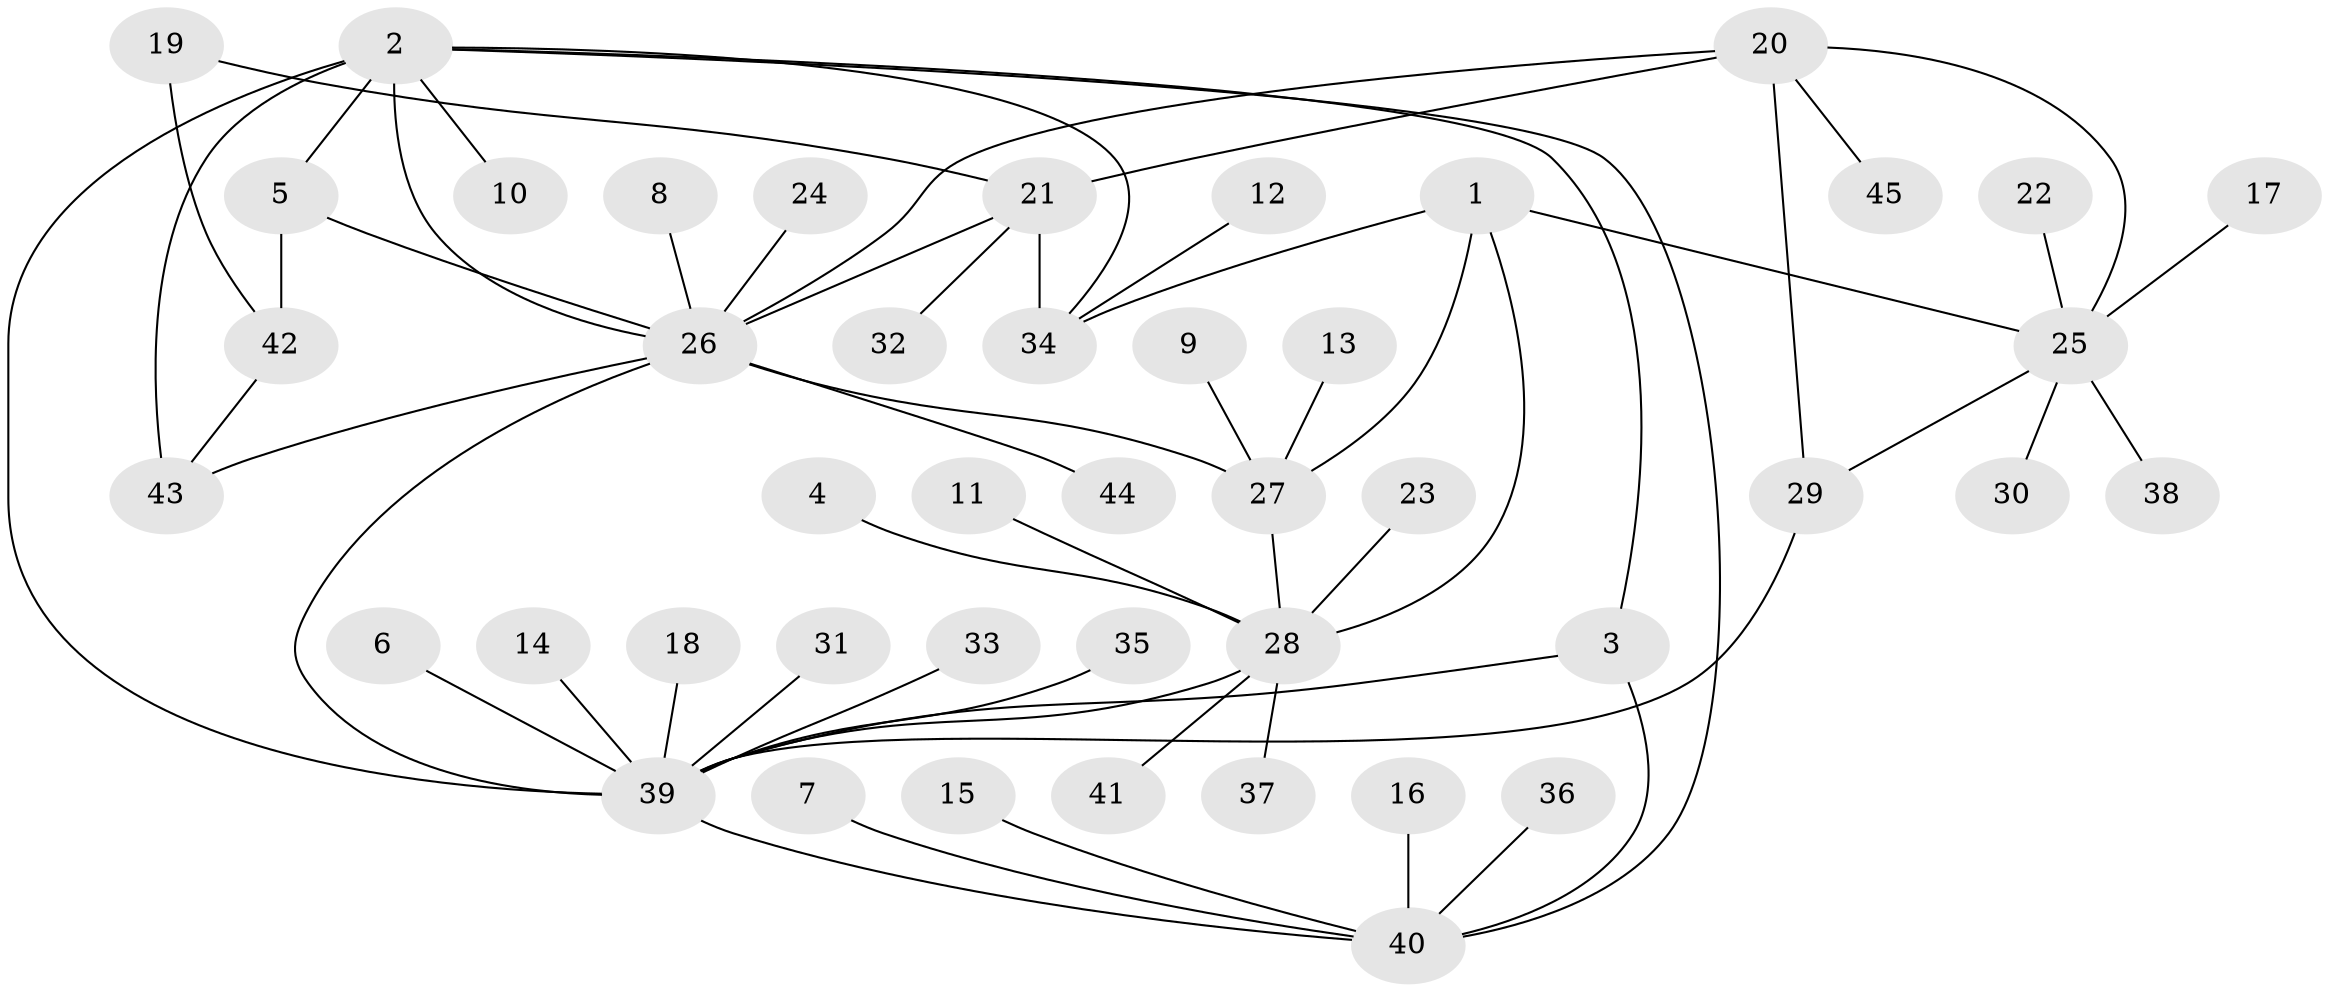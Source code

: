 // original degree distribution, {5: 0.06976744186046512, 3: 0.10465116279069768, 8: 0.03488372093023256, 10: 0.023255813953488372, 6: 0.046511627906976744, 11: 0.011627906976744186, 14: 0.011627906976744186, 2: 0.13953488372093023, 1: 0.5581395348837209}
// Generated by graph-tools (version 1.1) at 2025/26/03/09/25 03:26:34]
// undirected, 45 vertices, 60 edges
graph export_dot {
graph [start="1"]
  node [color=gray90,style=filled];
  1;
  2;
  3;
  4;
  5;
  6;
  7;
  8;
  9;
  10;
  11;
  12;
  13;
  14;
  15;
  16;
  17;
  18;
  19;
  20;
  21;
  22;
  23;
  24;
  25;
  26;
  27;
  28;
  29;
  30;
  31;
  32;
  33;
  34;
  35;
  36;
  37;
  38;
  39;
  40;
  41;
  42;
  43;
  44;
  45;
  1 -- 25 [weight=1.0];
  1 -- 27 [weight=2.0];
  1 -- 28 [weight=2.0];
  1 -- 34 [weight=1.0];
  2 -- 3 [weight=1.0];
  2 -- 5 [weight=1.0];
  2 -- 10 [weight=1.0];
  2 -- 26 [weight=2.0];
  2 -- 34 [weight=1.0];
  2 -- 39 [weight=1.0];
  2 -- 40 [weight=1.0];
  2 -- 43 [weight=2.0];
  3 -- 39 [weight=1.0];
  3 -- 40 [weight=1.0];
  4 -- 28 [weight=1.0];
  5 -- 26 [weight=1.0];
  5 -- 42 [weight=1.0];
  6 -- 39 [weight=1.0];
  7 -- 40 [weight=1.0];
  8 -- 26 [weight=1.0];
  9 -- 27 [weight=1.0];
  11 -- 28 [weight=1.0];
  12 -- 34 [weight=1.0];
  13 -- 27 [weight=1.0];
  14 -- 39 [weight=1.0];
  15 -- 40 [weight=1.0];
  16 -- 40 [weight=1.0];
  17 -- 25 [weight=1.0];
  18 -- 39 [weight=1.0];
  19 -- 21 [weight=1.0];
  19 -- 42 [weight=1.0];
  20 -- 21 [weight=1.0];
  20 -- 25 [weight=2.0];
  20 -- 26 [weight=1.0];
  20 -- 29 [weight=2.0];
  20 -- 45 [weight=1.0];
  21 -- 26 [weight=2.0];
  21 -- 32 [weight=1.0];
  21 -- 34 [weight=4.0];
  22 -- 25 [weight=1.0];
  23 -- 28 [weight=1.0];
  24 -- 26 [weight=1.0];
  25 -- 29 [weight=1.0];
  25 -- 30 [weight=1.0];
  25 -- 38 [weight=1.0];
  26 -- 27 [weight=1.0];
  26 -- 39 [weight=1.0];
  26 -- 43 [weight=1.0];
  26 -- 44 [weight=1.0];
  27 -- 28 [weight=1.0];
  28 -- 37 [weight=1.0];
  28 -- 39 [weight=1.0];
  28 -- 41 [weight=1.0];
  29 -- 39 [weight=1.0];
  31 -- 39 [weight=1.0];
  33 -- 39 [weight=1.0];
  35 -- 39 [weight=1.0];
  36 -- 40 [weight=1.0];
  39 -- 40 [weight=1.0];
  42 -- 43 [weight=1.0];
}
